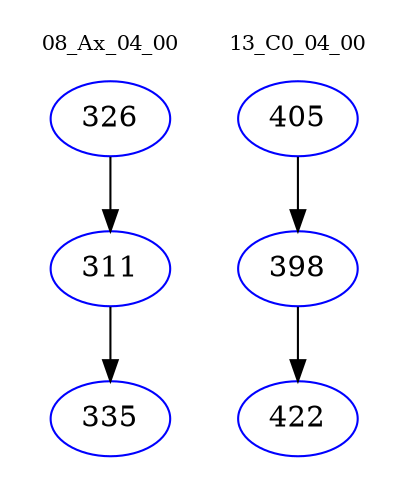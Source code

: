 digraph{
subgraph cluster_0 {
color = white
label = "08_Ax_04_00";
fontsize=10;
T0_326 [label="326", color="blue"]
T0_326 -> T0_311 [color="black"]
T0_311 [label="311", color="blue"]
T0_311 -> T0_335 [color="black"]
T0_335 [label="335", color="blue"]
}
subgraph cluster_1 {
color = white
label = "13_C0_04_00";
fontsize=10;
T1_405 [label="405", color="blue"]
T1_405 -> T1_398 [color="black"]
T1_398 [label="398", color="blue"]
T1_398 -> T1_422 [color="black"]
T1_422 [label="422", color="blue"]
}
}

